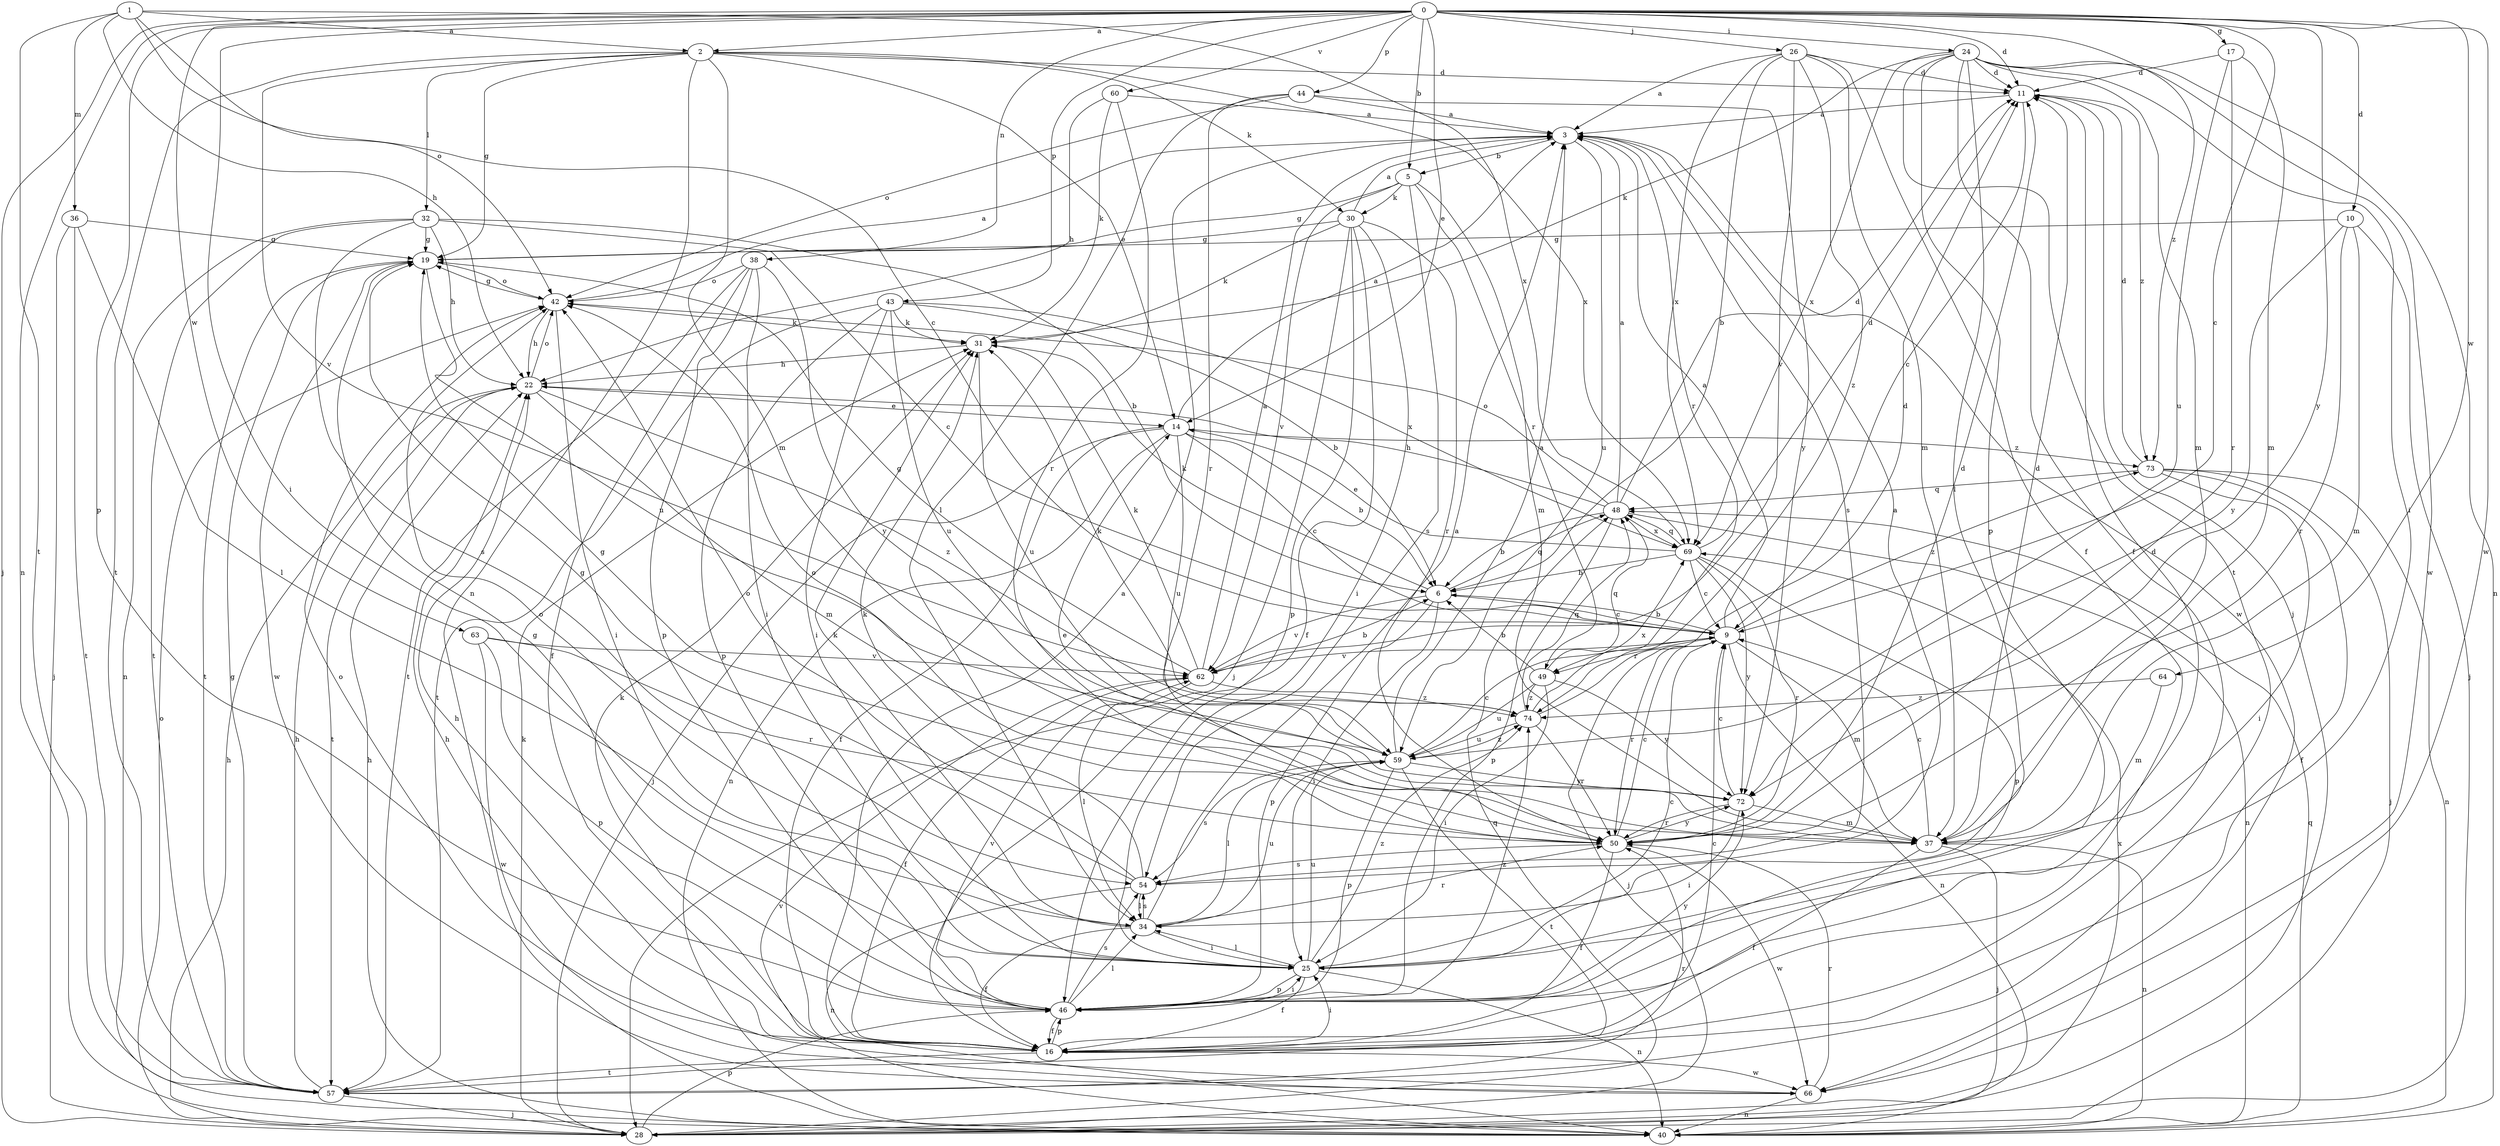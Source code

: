 strict digraph  {
0;
1;
2;
3;
5;
6;
9;
10;
11;
14;
16;
17;
19;
22;
24;
25;
26;
28;
30;
31;
32;
34;
36;
37;
38;
40;
42;
43;
44;
46;
48;
49;
50;
54;
57;
59;
60;
62;
63;
64;
66;
69;
72;
73;
74;
0 -> 2  [label=a];
0 -> 5  [label=b];
0 -> 9  [label=c];
0 -> 10  [label=d];
0 -> 11  [label=d];
0 -> 14  [label=e];
0 -> 17  [label=g];
0 -> 24  [label=i];
0 -> 25  [label=i];
0 -> 26  [label=j];
0 -> 28  [label=j];
0 -> 38  [label=n];
0 -> 40  [label=n];
0 -> 43  [label=p];
0 -> 44  [label=p];
0 -> 46  [label=p];
0 -> 60  [label=v];
0 -> 63  [label=w];
0 -> 64  [label=w];
0 -> 66  [label=w];
0 -> 72  [label=y];
0 -> 73  [label=z];
1 -> 2  [label=a];
1 -> 9  [label=c];
1 -> 22  [label=h];
1 -> 36  [label=m];
1 -> 42  [label=o];
1 -> 57  [label=t];
1 -> 69  [label=x];
2 -> 11  [label=d];
2 -> 14  [label=e];
2 -> 19  [label=g];
2 -> 30  [label=k];
2 -> 32  [label=l];
2 -> 37  [label=m];
2 -> 40  [label=n];
2 -> 57  [label=t];
2 -> 62  [label=v];
2 -> 69  [label=x];
3 -> 5  [label=b];
3 -> 49  [label=r];
3 -> 54  [label=s];
3 -> 59  [label=u];
3 -> 66  [label=w];
5 -> 19  [label=g];
5 -> 30  [label=k];
5 -> 37  [label=m];
5 -> 49  [label=r];
5 -> 54  [label=s];
5 -> 62  [label=v];
6 -> 9  [label=c];
6 -> 25  [label=i];
6 -> 31  [label=k];
6 -> 46  [label=p];
6 -> 48  [label=q];
6 -> 62  [label=v];
9 -> 3  [label=a];
9 -> 6  [label=b];
9 -> 28  [label=j];
9 -> 37  [label=m];
9 -> 40  [label=n];
9 -> 49  [label=r];
9 -> 50  [label=r];
9 -> 62  [label=v];
9 -> 73  [label=z];
10 -> 19  [label=g];
10 -> 28  [label=j];
10 -> 37  [label=m];
10 -> 50  [label=r];
10 -> 72  [label=y];
11 -> 3  [label=a];
11 -> 9  [label=c];
11 -> 28  [label=j];
11 -> 73  [label=z];
14 -> 3  [label=a];
14 -> 6  [label=b];
14 -> 9  [label=c];
14 -> 16  [label=f];
14 -> 28  [label=j];
14 -> 40  [label=n];
14 -> 59  [label=u];
14 -> 73  [label=z];
16 -> 3  [label=a];
16 -> 9  [label=c];
16 -> 22  [label=h];
16 -> 25  [label=i];
16 -> 31  [label=k];
16 -> 42  [label=o];
16 -> 46  [label=p];
16 -> 57  [label=t];
16 -> 66  [label=w];
17 -> 11  [label=d];
17 -> 37  [label=m];
17 -> 50  [label=r];
17 -> 59  [label=u];
19 -> 42  [label=o];
19 -> 57  [label=t];
19 -> 59  [label=u];
19 -> 66  [label=w];
22 -> 14  [label=e];
22 -> 37  [label=m];
22 -> 42  [label=o];
22 -> 57  [label=t];
22 -> 74  [label=z];
24 -> 11  [label=d];
24 -> 16  [label=f];
24 -> 25  [label=i];
24 -> 31  [label=k];
24 -> 34  [label=l];
24 -> 37  [label=m];
24 -> 40  [label=n];
24 -> 46  [label=p];
24 -> 57  [label=t];
24 -> 66  [label=w];
24 -> 69  [label=x];
25 -> 9  [label=c];
25 -> 16  [label=f];
25 -> 34  [label=l];
25 -> 40  [label=n];
25 -> 46  [label=p];
25 -> 59  [label=u];
25 -> 74  [label=z];
26 -> 3  [label=a];
26 -> 6  [label=b];
26 -> 11  [label=d];
26 -> 16  [label=f];
26 -> 37  [label=m];
26 -> 62  [label=v];
26 -> 69  [label=x];
26 -> 74  [label=z];
28 -> 22  [label=h];
28 -> 31  [label=k];
28 -> 42  [label=o];
28 -> 46  [label=p];
28 -> 48  [label=q];
28 -> 69  [label=x];
30 -> 3  [label=a];
30 -> 16  [label=f];
30 -> 19  [label=g];
30 -> 25  [label=i];
30 -> 28  [label=j];
30 -> 31  [label=k];
30 -> 46  [label=p];
30 -> 50  [label=r];
31 -> 22  [label=h];
31 -> 59  [label=u];
32 -> 6  [label=b];
32 -> 9  [label=c];
32 -> 19  [label=g];
32 -> 22  [label=h];
32 -> 40  [label=n];
32 -> 54  [label=s];
32 -> 57  [label=t];
34 -> 3  [label=a];
34 -> 16  [label=f];
34 -> 25  [label=i];
34 -> 31  [label=k];
34 -> 42  [label=o];
34 -> 50  [label=r];
34 -> 54  [label=s];
34 -> 59  [label=u];
36 -> 19  [label=g];
36 -> 28  [label=j];
36 -> 34  [label=l];
36 -> 57  [label=t];
37 -> 9  [label=c];
37 -> 11  [label=d];
37 -> 14  [label=e];
37 -> 16  [label=f];
37 -> 28  [label=j];
37 -> 40  [label=n];
38 -> 16  [label=f];
38 -> 25  [label=i];
38 -> 42  [label=o];
38 -> 46  [label=p];
38 -> 57  [label=t];
38 -> 72  [label=y];
40 -> 22  [label=h];
40 -> 48  [label=q];
40 -> 62  [label=v];
42 -> 3  [label=a];
42 -> 19  [label=g];
42 -> 22  [label=h];
42 -> 25  [label=i];
42 -> 31  [label=k];
43 -> 6  [label=b];
43 -> 25  [label=i];
43 -> 31  [label=k];
43 -> 46  [label=p];
43 -> 57  [label=t];
43 -> 59  [label=u];
43 -> 69  [label=x];
44 -> 3  [label=a];
44 -> 34  [label=l];
44 -> 42  [label=o];
44 -> 50  [label=r];
44 -> 72  [label=y];
46 -> 11  [label=d];
46 -> 16  [label=f];
46 -> 19  [label=g];
46 -> 25  [label=i];
46 -> 34  [label=l];
46 -> 54  [label=s];
46 -> 62  [label=v];
46 -> 72  [label=y];
46 -> 74  [label=z];
48 -> 3  [label=a];
48 -> 6  [label=b];
48 -> 11  [label=d];
48 -> 22  [label=h];
48 -> 40  [label=n];
48 -> 42  [label=o];
48 -> 46  [label=p];
48 -> 69  [label=x];
49 -> 6  [label=b];
49 -> 25  [label=i];
49 -> 48  [label=q];
49 -> 59  [label=u];
49 -> 72  [label=y];
49 -> 74  [label=z];
50 -> 9  [label=c];
50 -> 11  [label=d];
50 -> 16  [label=f];
50 -> 19  [label=g];
50 -> 42  [label=o];
50 -> 54  [label=s];
50 -> 66  [label=w];
50 -> 72  [label=y];
54 -> 3  [label=a];
54 -> 19  [label=g];
54 -> 31  [label=k];
54 -> 34  [label=l];
54 -> 40  [label=n];
54 -> 42  [label=o];
57 -> 19  [label=g];
57 -> 22  [label=h];
57 -> 28  [label=j];
57 -> 50  [label=r];
59 -> 3  [label=a];
59 -> 9  [label=c];
59 -> 34  [label=l];
59 -> 46  [label=p];
59 -> 54  [label=s];
59 -> 57  [label=t];
59 -> 72  [label=y];
59 -> 74  [label=z];
60 -> 3  [label=a];
60 -> 22  [label=h];
60 -> 31  [label=k];
60 -> 50  [label=r];
62 -> 3  [label=a];
62 -> 6  [label=b];
62 -> 16  [label=f];
62 -> 19  [label=g];
62 -> 31  [label=k];
62 -> 34  [label=l];
62 -> 74  [label=z];
63 -> 46  [label=p];
63 -> 50  [label=r];
63 -> 62  [label=v];
63 -> 66  [label=w];
64 -> 37  [label=m];
64 -> 74  [label=z];
66 -> 22  [label=h];
66 -> 40  [label=n];
66 -> 50  [label=r];
69 -> 6  [label=b];
69 -> 9  [label=c];
69 -> 11  [label=d];
69 -> 14  [label=e];
69 -> 46  [label=p];
69 -> 48  [label=q];
69 -> 50  [label=r];
69 -> 72  [label=y];
72 -> 9  [label=c];
72 -> 25  [label=i];
72 -> 37  [label=m];
72 -> 50  [label=r];
73 -> 11  [label=d];
73 -> 16  [label=f];
73 -> 25  [label=i];
73 -> 28  [label=j];
73 -> 40  [label=n];
73 -> 48  [label=q];
74 -> 11  [label=d];
74 -> 31  [label=k];
74 -> 48  [label=q];
74 -> 50  [label=r];
74 -> 59  [label=u];
74 -> 69  [label=x];
}
